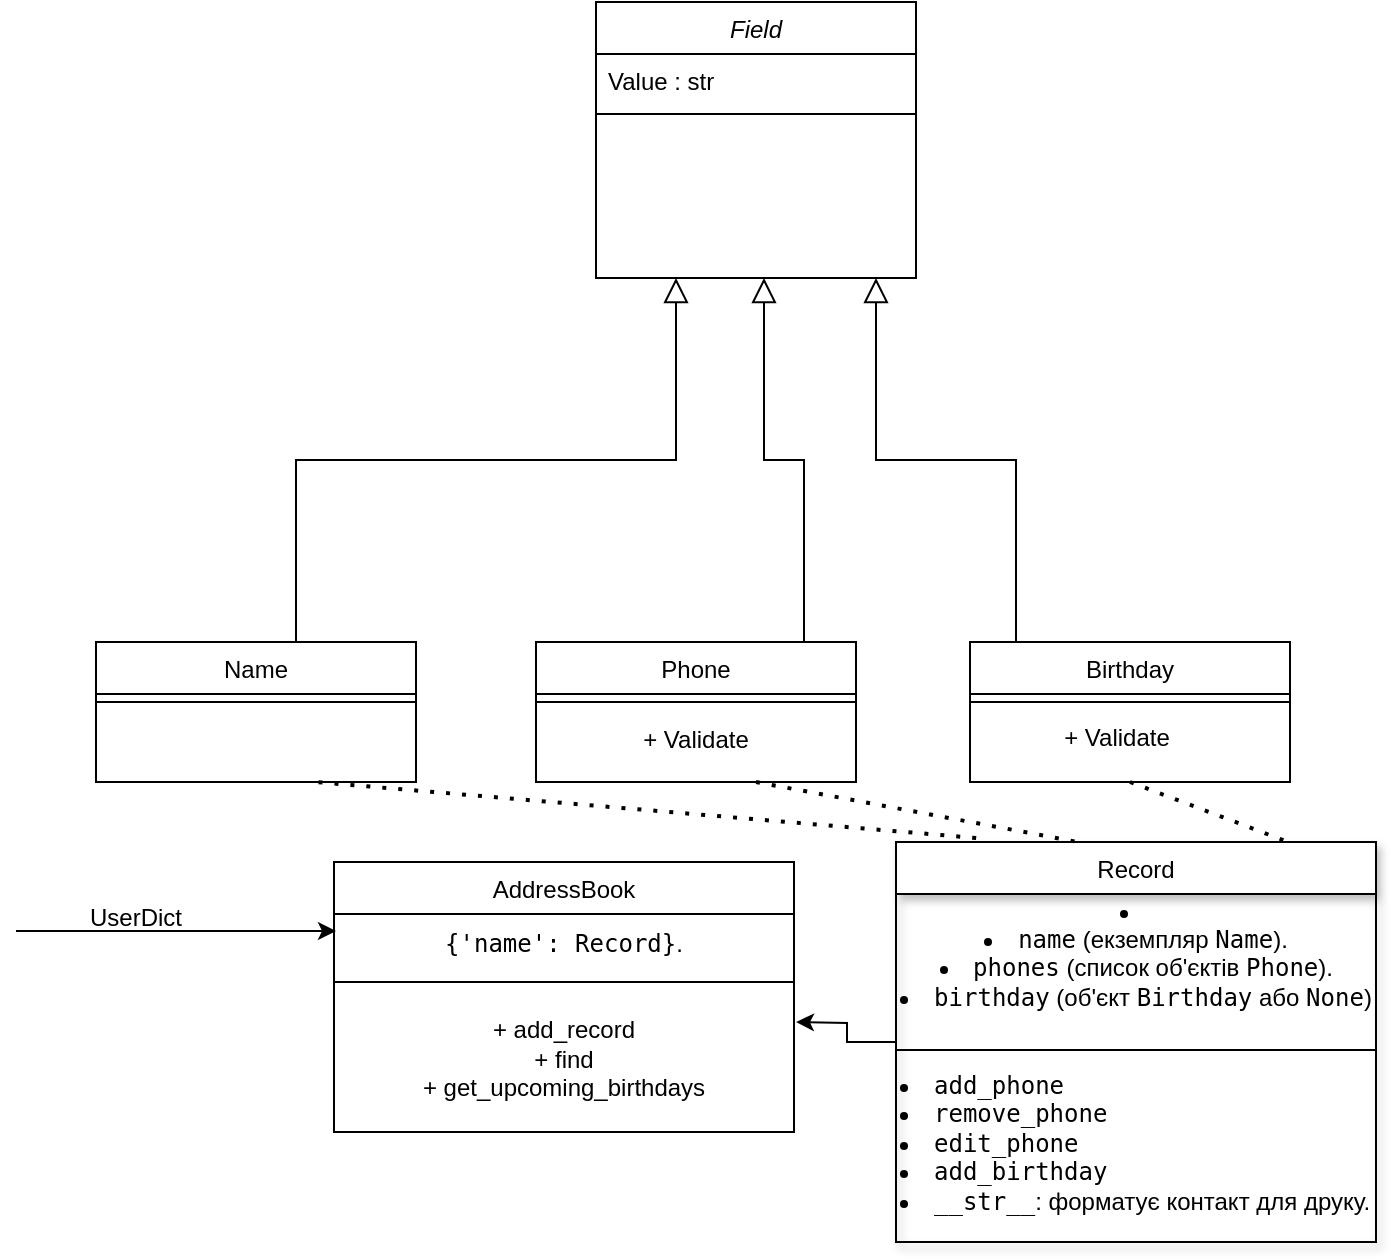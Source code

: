 <mxfile version="24.8.4">
  <diagram id="C5RBs43oDa-KdzZeNtuy" name="Page-1">
    <mxGraphModel dx="759" dy="719" grid="1" gridSize="10" guides="1" tooltips="1" connect="1" arrows="1" fold="1" page="1" pageScale="1" pageWidth="827" pageHeight="1169" math="0" shadow="0">
      <root>
        <mxCell id="WIyWlLk6GJQsqaUBKTNV-0" />
        <mxCell id="WIyWlLk6GJQsqaUBKTNV-1" parent="WIyWlLk6GJQsqaUBKTNV-0" />
        <mxCell id="zkfFHV4jXpPFQw0GAbJ--0" value="Field&#xa;" style="swimlane;fontStyle=2;align=center;verticalAlign=top;childLayout=stackLayout;horizontal=1;startSize=26;horizontalStack=0;resizeParent=1;resizeLast=0;collapsible=1;marginBottom=0;rounded=0;shadow=0;strokeWidth=1;" parent="WIyWlLk6GJQsqaUBKTNV-1" vertex="1">
          <mxGeometry x="310" y="40" width="160" height="138" as="geometry">
            <mxRectangle x="310" y="40" width="160" height="26" as="alternateBounds" />
          </mxGeometry>
        </mxCell>
        <mxCell id="zkfFHV4jXpPFQw0GAbJ--3" value="Value : str&#xa;" style="text;align=left;verticalAlign=top;spacingLeft=4;spacingRight=4;overflow=hidden;rotatable=0;points=[[0,0.5],[1,0.5]];portConstraint=eastwest;rounded=0;shadow=0;html=0;" parent="zkfFHV4jXpPFQw0GAbJ--0" vertex="1">
          <mxGeometry y="26" width="160" height="26" as="geometry" />
        </mxCell>
        <mxCell id="zkfFHV4jXpPFQw0GAbJ--4" value="" style="line;html=1;strokeWidth=1;align=left;verticalAlign=middle;spacingTop=-1;spacingLeft=3;spacingRight=3;rotatable=0;labelPosition=right;points=[];portConstraint=eastwest;" parent="zkfFHV4jXpPFQw0GAbJ--0" vertex="1">
          <mxGeometry y="52" width="160" height="8" as="geometry" />
        </mxCell>
        <mxCell id="zkfFHV4jXpPFQw0GAbJ--6" value="Name" style="swimlane;fontStyle=0;align=center;verticalAlign=top;childLayout=stackLayout;horizontal=1;startSize=26;horizontalStack=0;resizeParent=1;resizeLast=0;collapsible=1;marginBottom=0;rounded=0;shadow=0;strokeWidth=1;" parent="WIyWlLk6GJQsqaUBKTNV-1" vertex="1">
          <mxGeometry x="60" y="360" width="160" height="70" as="geometry">
            <mxRectangle x="130" y="380" width="160" height="26" as="alternateBounds" />
          </mxGeometry>
        </mxCell>
        <mxCell id="zkfFHV4jXpPFQw0GAbJ--9" value="" style="line;html=1;strokeWidth=1;align=left;verticalAlign=middle;spacingTop=-1;spacingLeft=3;spacingRight=3;rotatable=0;labelPosition=right;points=[];portConstraint=eastwest;" parent="zkfFHV4jXpPFQw0GAbJ--6" vertex="1">
          <mxGeometry y="26" width="160" height="8" as="geometry" />
        </mxCell>
        <mxCell id="zkfFHV4jXpPFQw0GAbJ--12" value="" style="endArrow=block;endSize=10;endFill=0;shadow=0;strokeWidth=1;rounded=0;curved=0;edgeStyle=elbowEdgeStyle;elbow=vertical;" parent="WIyWlLk6GJQsqaUBKTNV-1" edge="1">
          <mxGeometry width="160" relative="1" as="geometry">
            <mxPoint x="160" y="360" as="sourcePoint" />
            <mxPoint x="350" y="178" as="targetPoint" />
          </mxGeometry>
        </mxCell>
        <mxCell id="zkfFHV4jXpPFQw0GAbJ--16" value="" style="endArrow=block;endSize=10;endFill=0;shadow=0;strokeWidth=1;rounded=0;curved=0;edgeStyle=elbowEdgeStyle;elbow=vertical;" parent="WIyWlLk6GJQsqaUBKTNV-1" edge="1">
          <mxGeometry width="160" relative="1" as="geometry">
            <mxPoint x="414" y="360" as="sourcePoint" />
            <mxPoint x="394" y="178" as="targetPoint" />
          </mxGeometry>
        </mxCell>
        <mxCell id="h8fk66QaFr7DJhG-fD2e-0" value="Phone" style="swimlane;fontStyle=0;align=center;verticalAlign=top;childLayout=stackLayout;horizontal=1;startSize=26;horizontalStack=0;resizeParent=1;resizeLast=0;collapsible=1;marginBottom=0;rounded=0;shadow=0;strokeWidth=1;" vertex="1" parent="WIyWlLk6GJQsqaUBKTNV-1">
          <mxGeometry x="280" y="360" width="160" height="70" as="geometry">
            <mxRectangle x="340" y="380" width="170" height="26" as="alternateBounds" />
          </mxGeometry>
        </mxCell>
        <mxCell id="h8fk66QaFr7DJhG-fD2e-2" value="" style="line;html=1;strokeWidth=1;align=left;verticalAlign=middle;spacingTop=-1;spacingLeft=3;spacingRight=3;rotatable=0;labelPosition=right;points=[];portConstraint=eastwest;" vertex="1" parent="h8fk66QaFr7DJhG-fD2e-0">
          <mxGeometry y="26" width="160" height="8" as="geometry" />
        </mxCell>
        <mxCell id="h8fk66QaFr7DJhG-fD2e-9" value="+ Validate" style="text;strokeColor=none;align=center;fillColor=none;html=1;verticalAlign=middle;whiteSpace=wrap;rounded=0;" vertex="1" parent="h8fk66QaFr7DJhG-fD2e-0">
          <mxGeometry y="34" width="160" height="30" as="geometry" />
        </mxCell>
        <mxCell id="h8fk66QaFr7DJhG-fD2e-3" value="Birthday" style="swimlane;fontStyle=0;align=center;verticalAlign=top;childLayout=stackLayout;horizontal=1;startSize=26;horizontalStack=0;resizeParent=1;resizeLast=0;collapsible=1;marginBottom=0;rounded=0;shadow=0;strokeWidth=1;" vertex="1" parent="WIyWlLk6GJQsqaUBKTNV-1">
          <mxGeometry x="497" y="360" width="160" height="70" as="geometry">
            <mxRectangle x="340" y="380" width="170" height="26" as="alternateBounds" />
          </mxGeometry>
        </mxCell>
        <mxCell id="h8fk66QaFr7DJhG-fD2e-4" value="" style="line;html=1;strokeWidth=1;align=left;verticalAlign=middle;spacingTop=-1;spacingLeft=3;spacingRight=3;rotatable=0;labelPosition=right;points=[];portConstraint=eastwest;" vertex="1" parent="h8fk66QaFr7DJhG-fD2e-3">
          <mxGeometry y="26" width="160" height="8" as="geometry" />
        </mxCell>
        <mxCell id="h8fk66QaFr7DJhG-fD2e-5" value="" style="endArrow=block;endSize=10;endFill=0;shadow=0;strokeWidth=1;rounded=0;curved=0;edgeStyle=elbowEdgeStyle;elbow=vertical;" edge="1" parent="WIyWlLk6GJQsqaUBKTNV-1">
          <mxGeometry width="160" relative="1" as="geometry">
            <mxPoint x="520" y="360" as="sourcePoint" />
            <mxPoint x="450" y="178" as="targetPoint" />
          </mxGeometry>
        </mxCell>
        <mxCell id="h8fk66QaFr7DJhG-fD2e-13" value="+ Validate" style="text;html=1;align=center;verticalAlign=middle;resizable=0;points=[];autosize=1;strokeColor=none;fillColor=none;" vertex="1" parent="WIyWlLk6GJQsqaUBKTNV-1">
          <mxGeometry x="530" y="393" width="80" height="30" as="geometry" />
        </mxCell>
        <mxCell id="h8fk66QaFr7DJhG-fD2e-21" value="&lt;div&gt;&lt;br&gt;&lt;/div&gt;" style="text;strokeColor=none;align=center;fillColor=none;html=1;verticalAlign=middle;whiteSpace=wrap;rounded=0;" vertex="1" parent="WIyWlLk6GJQsqaUBKTNV-1">
          <mxGeometry x="330" y="510" width="60" height="30" as="geometry" />
        </mxCell>
        <mxCell id="h8fk66QaFr7DJhG-fD2e-27" value="" style="edgeStyle=none;orthogonalLoop=1;jettySize=auto;html=1;rounded=0;entryX=0;entryY=0.5;entryDx=0;entryDy=0;" edge="1" parent="WIyWlLk6GJQsqaUBKTNV-1">
          <mxGeometry width="100" relative="1" as="geometry">
            <mxPoint x="20" y="504.5" as="sourcePoint" />
            <mxPoint x="180" y="504.5" as="targetPoint" />
            <Array as="points" />
          </mxGeometry>
        </mxCell>
        <mxCell id="h8fk66QaFr7DJhG-fD2e-28" value="UserDict&lt;div&gt;&lt;br&gt;&lt;/div&gt;" style="text;strokeColor=none;align=center;fillColor=none;html=1;verticalAlign=middle;whiteSpace=wrap;rounded=0;" vertex="1" parent="WIyWlLk6GJQsqaUBKTNV-1">
          <mxGeometry x="50" y="490" width="60" height="30" as="geometry" />
        </mxCell>
        <mxCell id="h8fk66QaFr7DJhG-fD2e-31" value="AddressBook&#xa;" style="swimlane;fontStyle=0;align=center;verticalAlign=top;childLayout=stackLayout;horizontal=1;startSize=26;horizontalStack=0;resizeParent=1;resizeLast=0;collapsible=1;marginBottom=0;rounded=0;shadow=0;strokeWidth=1;" vertex="1" parent="WIyWlLk6GJQsqaUBKTNV-1">
          <mxGeometry x="179" y="470" width="230" height="135" as="geometry">
            <mxRectangle x="340" y="380" width="170" height="26" as="alternateBounds" />
          </mxGeometry>
        </mxCell>
        <mxCell id="h8fk66QaFr7DJhG-fD2e-33" value="&lt;div&gt;&lt;br&gt;&lt;/div&gt;&lt;div&gt;&lt;br&gt;&lt;/div&gt;&lt;div&gt;&lt;br&gt;&lt;/div&gt;&lt;div&gt;&lt;br&gt;&lt;/div&gt;&lt;div&gt;&lt;br&gt;&lt;/div&gt;&lt;div&gt;&lt;code&gt;{&#39;name&#39;: Record}&lt;/code&gt;.&lt;/div&gt;&lt;div&gt;&lt;br&gt;&lt;/div&gt;&lt;div&gt;&lt;br&gt;&lt;/div&gt;+ add_record&lt;div&gt;+&amp;nbsp;find&lt;/div&gt;&lt;div&gt;+&amp;nbsp;get_upcoming_birthdays&lt;/div&gt;" style="text;strokeColor=none;align=center;fillColor=none;html=1;verticalAlign=middle;whiteSpace=wrap;rounded=0;" vertex="1" parent="h8fk66QaFr7DJhG-fD2e-31">
          <mxGeometry y="26" width="230" height="30" as="geometry" />
        </mxCell>
        <mxCell id="h8fk66QaFr7DJhG-fD2e-32" value="" style="line;html=1;strokeWidth=1;align=left;verticalAlign=middle;spacingTop=-1;spacingLeft=3;spacingRight=3;rotatable=0;labelPosition=right;points=[];portConstraint=eastwest;" vertex="1" parent="h8fk66QaFr7DJhG-fD2e-31">
          <mxGeometry y="56" width="230" height="8" as="geometry" />
        </mxCell>
        <mxCell id="h8fk66QaFr7DJhG-fD2e-52" style="edgeStyle=orthogonalEdgeStyle;rounded=0;orthogonalLoop=1;jettySize=auto;html=1;exitX=0;exitY=0.5;exitDx=0;exitDy=0;" edge="1" parent="WIyWlLk6GJQsqaUBKTNV-1" source="h8fk66QaFr7DJhG-fD2e-39">
          <mxGeometry relative="1" as="geometry">
            <mxPoint x="410" y="550" as="targetPoint" />
          </mxGeometry>
        </mxCell>
        <mxCell id="h8fk66QaFr7DJhG-fD2e-39" value="Record&#xa;" style="swimlane;fontStyle=0;align=center;verticalAlign=top;childLayout=stackLayout;horizontal=1;startSize=26;horizontalStack=0;resizeParent=1;resizeLast=0;collapsible=1;marginBottom=0;rounded=0;shadow=1;strokeWidth=1;" vertex="1" parent="WIyWlLk6GJQsqaUBKTNV-1">
          <mxGeometry x="460" y="460" width="240" height="200" as="geometry">
            <mxRectangle x="520" y="460" width="170" height="26" as="alternateBounds" />
          </mxGeometry>
        </mxCell>
        <mxCell id="h8fk66QaFr7DJhG-fD2e-41" value="" style="line;html=1;strokeWidth=1;align=left;verticalAlign=middle;spacingTop=-1;spacingLeft=3;spacingRight=3;rotatable=0;labelPosition=right;points=[];portConstraint=eastwest;" vertex="1" parent="h8fk66QaFr7DJhG-fD2e-39">
          <mxGeometry y="26" width="240" as="geometry" />
        </mxCell>
        <mxCell id="h8fk66QaFr7DJhG-fD2e-40" value="&lt;div&gt;&lt;li&gt;&lt;br&gt;&lt;/li&gt;&lt;li&gt;&lt;code&gt;name&lt;/code&gt; (екземпляр &lt;code&gt;Name&lt;/code&gt;).&lt;/li&gt;&lt;li&gt;&lt;code&gt;phones&lt;/code&gt; (список об&#39;єктів &lt;code&gt;Phone&lt;/code&gt;).&lt;/li&gt;&lt;li&gt;&lt;code&gt;birthday&lt;/code&gt; (об&#39;єкт &lt;code&gt;Birthday&lt;/code&gt; або &lt;code&gt;None&lt;/code&gt;)&lt;/li&gt;&lt;/div&gt;&lt;div&gt;&lt;br&gt;&lt;/div&gt;" style="text;strokeColor=none;align=center;fillColor=none;html=1;verticalAlign=middle;whiteSpace=wrap;rounded=0;" vertex="1" parent="h8fk66QaFr7DJhG-fD2e-39">
          <mxGeometry y="26" width="240" height="74" as="geometry" />
        </mxCell>
        <mxCell id="h8fk66QaFr7DJhG-fD2e-53" value="" style="line;html=1;strokeWidth=1;align=left;verticalAlign=middle;spacingTop=-1;spacingLeft=3;spacingRight=3;rotatable=0;labelPosition=right;points=[];portConstraint=eastwest;" vertex="1" parent="h8fk66QaFr7DJhG-fD2e-39">
          <mxGeometry y="100" width="240" height="8" as="geometry" />
        </mxCell>
        <mxCell id="h8fk66QaFr7DJhG-fD2e-59" value="&lt;li&gt;&lt;code&gt;add_phone&lt;/code&gt;&amp;nbsp;&lt;/li&gt;&lt;li&gt;&lt;code style=&quot;background-color: initial;&quot;&gt;remove_phone&lt;/code&gt;&lt;span style=&quot;background-color: initial;&quot;&gt;&amp;nbsp;&lt;/span&gt;&lt;/li&gt;&lt;li&gt;&lt;code style=&quot;background-color: initial;&quot;&gt;edit_phone&lt;/code&gt;&lt;/li&gt;&lt;li&gt;&lt;code&gt;add_birthday&lt;/code&gt;&lt;/li&gt;&lt;li&gt;&lt;code&gt;__str__&lt;/code&gt;: форматує контакт для друку.&lt;/li&gt;" style="text;whiteSpace=wrap;html=1;shadow=1;" vertex="1" parent="h8fk66QaFr7DJhG-fD2e-39">
          <mxGeometry y="108" width="240" height="20" as="geometry" />
        </mxCell>
        <mxCell id="h8fk66QaFr7DJhG-fD2e-61" value="" style="endArrow=none;dashed=1;html=1;dashPattern=1 3;strokeWidth=2;rounded=0;exitX=0.167;exitY=-0.01;exitDx=0;exitDy=0;exitPerimeter=0;" edge="1" parent="WIyWlLk6GJQsqaUBKTNV-1" source="h8fk66QaFr7DJhG-fD2e-39">
          <mxGeometry width="50" height="50" relative="1" as="geometry">
            <mxPoint x="380" y="400" as="sourcePoint" />
            <mxPoint x="170" y="430" as="targetPoint" />
          </mxGeometry>
        </mxCell>
        <mxCell id="h8fk66QaFr7DJhG-fD2e-62" value="" style="endArrow=none;dashed=1;html=1;dashPattern=1 3;strokeWidth=2;rounded=0;entryX=0.379;entryY=0;entryDx=0;entryDy=0;entryPerimeter=0;" edge="1" parent="WIyWlLk6GJQsqaUBKTNV-1" target="h8fk66QaFr7DJhG-fD2e-39">
          <mxGeometry width="50" height="50" relative="1" as="geometry">
            <mxPoint x="390" y="430" as="sourcePoint" />
            <mxPoint x="430" y="350" as="targetPoint" />
          </mxGeometry>
        </mxCell>
        <mxCell id="h8fk66QaFr7DJhG-fD2e-63" value="" style="endArrow=none;dashed=1;html=1;dashPattern=1 3;strokeWidth=2;rounded=0;entryX=0.817;entryY=0;entryDx=0;entryDy=0;entryPerimeter=0;exitX=0.5;exitY=1;exitDx=0;exitDy=0;" edge="1" parent="WIyWlLk6GJQsqaUBKTNV-1" source="h8fk66QaFr7DJhG-fD2e-3" target="h8fk66QaFr7DJhG-fD2e-39">
          <mxGeometry width="50" height="50" relative="1" as="geometry">
            <mxPoint x="380" y="400" as="sourcePoint" />
            <mxPoint x="430" y="350" as="targetPoint" />
          </mxGeometry>
        </mxCell>
      </root>
    </mxGraphModel>
  </diagram>
</mxfile>
